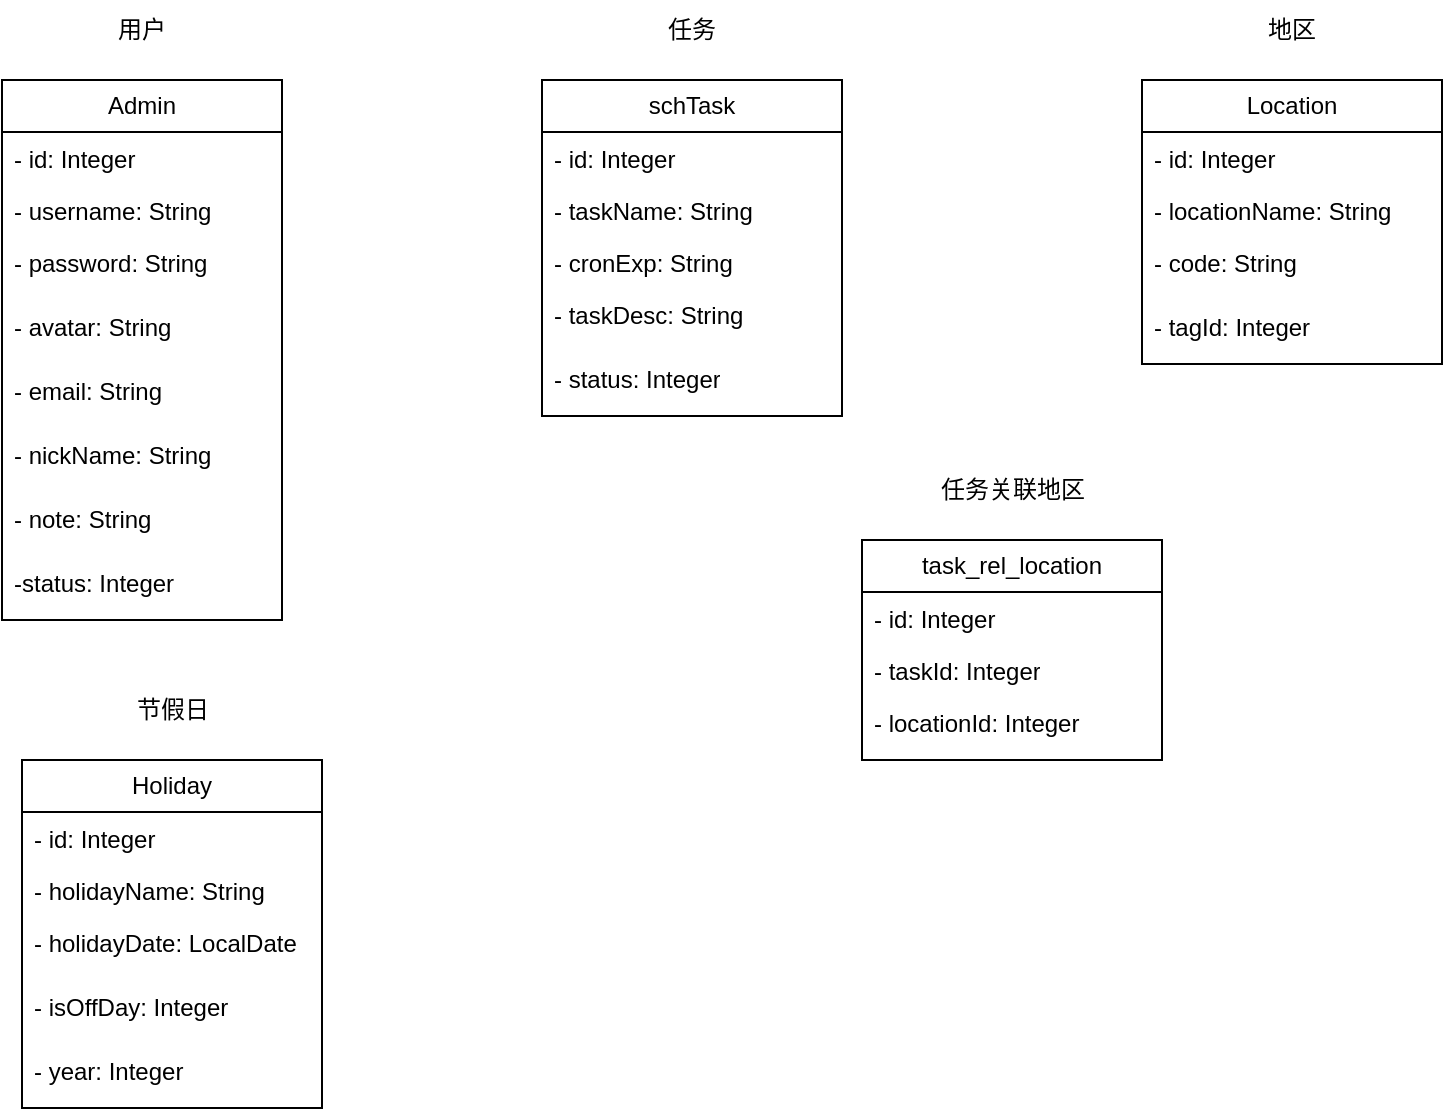 <mxfile version="24.2.5" type="device">
  <diagram name="Page-1" id="c4acf3e9-155e-7222-9cf6-157b1a14988f">
    <mxGraphModel dx="1434" dy="771" grid="1" gridSize="10" guides="1" tooltips="1" connect="1" arrows="1" fold="1" page="1" pageScale="1" pageWidth="850" pageHeight="1100" background="none" math="0" shadow="0">
      <root>
        <mxCell id="0" />
        <mxCell id="1" parent="0" />
        <mxCell id="4yvjOxMq2ZmPjksaTGEF-5" value="Admin" style="swimlane;fontStyle=0;childLayout=stackLayout;horizontal=1;startSize=26;fillColor=none;horizontalStack=0;resizeParent=1;resizeParentMax=0;resizeLast=0;collapsible=1;marginBottom=0;whiteSpace=wrap;html=1;" parent="1" vertex="1">
          <mxGeometry x="70" y="70" width="140" height="270" as="geometry">
            <mxRectangle x="70" y="70" width="70" height="30" as="alternateBounds" />
          </mxGeometry>
        </mxCell>
        <mxCell id="4yvjOxMq2ZmPjksaTGEF-7" value="- id: Integer" style="text;strokeColor=none;fillColor=none;align=left;verticalAlign=top;spacingLeft=4;spacingRight=4;overflow=hidden;rotatable=0;points=[[0,0.5],[1,0.5]];portConstraint=eastwest;whiteSpace=wrap;html=1;" parent="4yvjOxMq2ZmPjksaTGEF-5" vertex="1">
          <mxGeometry y="26" width="140" height="26" as="geometry" />
        </mxCell>
        <mxCell id="4yvjOxMq2ZmPjksaTGEF-6" value="- username: String" style="text;strokeColor=none;fillColor=none;align=left;verticalAlign=top;spacingLeft=4;spacingRight=4;overflow=hidden;rotatable=0;points=[[0,0.5],[1,0.5]];portConstraint=eastwest;whiteSpace=wrap;html=1;" parent="4yvjOxMq2ZmPjksaTGEF-5" vertex="1">
          <mxGeometry y="52" width="140" height="26" as="geometry" />
        </mxCell>
        <mxCell id="4yvjOxMq2ZmPjksaTGEF-8" value="- password: String" style="text;strokeColor=none;fillColor=none;align=left;verticalAlign=top;spacingLeft=4;spacingRight=4;overflow=hidden;rotatable=0;points=[[0,0.5],[1,0.5]];portConstraint=eastwest;whiteSpace=wrap;html=1;" parent="4yvjOxMq2ZmPjksaTGEF-5" vertex="1">
          <mxGeometry y="78" width="140" height="32" as="geometry" />
        </mxCell>
        <mxCell id="4yvjOxMq2ZmPjksaTGEF-17" value="- avatar: String" style="text;strokeColor=none;fillColor=none;align=left;verticalAlign=top;spacingLeft=4;spacingRight=4;overflow=hidden;rotatable=0;points=[[0,0.5],[1,0.5]];portConstraint=eastwest;whiteSpace=wrap;html=1;" parent="4yvjOxMq2ZmPjksaTGEF-5" vertex="1">
          <mxGeometry y="110" width="140" height="32" as="geometry" />
        </mxCell>
        <mxCell id="4yvjOxMq2ZmPjksaTGEF-18" value="- email: String" style="text;strokeColor=none;fillColor=none;align=left;verticalAlign=top;spacingLeft=4;spacingRight=4;overflow=hidden;rotatable=0;points=[[0,0.5],[1,0.5]];portConstraint=eastwest;whiteSpace=wrap;html=1;" parent="4yvjOxMq2ZmPjksaTGEF-5" vertex="1">
          <mxGeometry y="142" width="140" height="32" as="geometry" />
        </mxCell>
        <mxCell id="4yvjOxMq2ZmPjksaTGEF-19" value="- nickName: String" style="text;strokeColor=none;fillColor=none;align=left;verticalAlign=top;spacingLeft=4;spacingRight=4;overflow=hidden;rotatable=0;points=[[0,0.5],[1,0.5]];portConstraint=eastwest;whiteSpace=wrap;html=1;" parent="4yvjOxMq2ZmPjksaTGEF-5" vertex="1">
          <mxGeometry y="174" width="140" height="32" as="geometry" />
        </mxCell>
        <mxCell id="4yvjOxMq2ZmPjksaTGEF-20" value="- note: String" style="text;strokeColor=none;fillColor=none;align=left;verticalAlign=top;spacingLeft=4;spacingRight=4;overflow=hidden;rotatable=0;points=[[0,0.5],[1,0.5]];portConstraint=eastwest;whiteSpace=wrap;html=1;" parent="4yvjOxMq2ZmPjksaTGEF-5" vertex="1">
          <mxGeometry y="206" width="140" height="32" as="geometry" />
        </mxCell>
        <mxCell id="4yvjOxMq2ZmPjksaTGEF-21" value="-status: Integer" style="text;strokeColor=none;fillColor=none;align=left;verticalAlign=top;spacingLeft=4;spacingRight=4;overflow=hidden;rotatable=0;points=[[0,0.5],[1,0.5]];portConstraint=eastwest;whiteSpace=wrap;html=1;" parent="4yvjOxMq2ZmPjksaTGEF-5" vertex="1">
          <mxGeometry y="238" width="140" height="32" as="geometry" />
        </mxCell>
        <mxCell id="4yvjOxMq2ZmPjksaTGEF-25" value="Holiday" style="swimlane;fontStyle=0;childLayout=stackLayout;horizontal=1;startSize=26;fillColor=none;horizontalStack=0;resizeParent=1;resizeParentMax=0;resizeLast=0;collapsible=1;marginBottom=0;whiteSpace=wrap;html=1;" parent="1" vertex="1">
          <mxGeometry x="80" y="410" width="150" height="174" as="geometry">
            <mxRectangle x="70" y="70" width="70" height="30" as="alternateBounds" />
          </mxGeometry>
        </mxCell>
        <mxCell id="4yvjOxMq2ZmPjksaTGEF-26" value="- id: Integer" style="text;strokeColor=none;fillColor=none;align=left;verticalAlign=top;spacingLeft=4;spacingRight=4;overflow=hidden;rotatable=0;points=[[0,0.5],[1,0.5]];portConstraint=eastwest;whiteSpace=wrap;html=1;" parent="4yvjOxMq2ZmPjksaTGEF-25" vertex="1">
          <mxGeometry y="26" width="150" height="26" as="geometry" />
        </mxCell>
        <mxCell id="4yvjOxMq2ZmPjksaTGEF-27" value="- holidayName: String" style="text;strokeColor=none;fillColor=none;align=left;verticalAlign=top;spacingLeft=4;spacingRight=4;overflow=hidden;rotatable=0;points=[[0,0.5],[1,0.5]];portConstraint=eastwest;whiteSpace=wrap;html=1;" parent="4yvjOxMq2ZmPjksaTGEF-25" vertex="1">
          <mxGeometry y="52" width="150" height="26" as="geometry" />
        </mxCell>
        <mxCell id="4yvjOxMq2ZmPjksaTGEF-28" value="- holidayDate: LocalDate" style="text;strokeColor=none;fillColor=none;align=left;verticalAlign=top;spacingLeft=4;spacingRight=4;overflow=hidden;rotatable=0;points=[[0,0.5],[1,0.5]];portConstraint=eastwest;whiteSpace=wrap;html=1;" parent="4yvjOxMq2ZmPjksaTGEF-25" vertex="1">
          <mxGeometry y="78" width="150" height="32" as="geometry" />
        </mxCell>
        <mxCell id="4yvjOxMq2ZmPjksaTGEF-29" value="- isOffDay: Integer" style="text;strokeColor=none;fillColor=none;align=left;verticalAlign=top;spacingLeft=4;spacingRight=4;overflow=hidden;rotatable=0;points=[[0,0.5],[1,0.5]];portConstraint=eastwest;whiteSpace=wrap;html=1;" parent="4yvjOxMq2ZmPjksaTGEF-25" vertex="1">
          <mxGeometry y="110" width="150" height="32" as="geometry" />
        </mxCell>
        <mxCell id="4yvjOxMq2ZmPjksaTGEF-30" value="- year: Integer" style="text;strokeColor=none;fillColor=none;align=left;verticalAlign=top;spacingLeft=4;spacingRight=4;overflow=hidden;rotatable=0;points=[[0,0.5],[1,0.5]];portConstraint=eastwest;whiteSpace=wrap;html=1;" parent="4yvjOxMq2ZmPjksaTGEF-25" vertex="1">
          <mxGeometry y="142" width="150" height="32" as="geometry" />
        </mxCell>
        <mxCell id="4yvjOxMq2ZmPjksaTGEF-34" value="schTask" style="swimlane;fontStyle=0;childLayout=stackLayout;horizontal=1;startSize=26;fillColor=none;horizontalStack=0;resizeParent=1;resizeParentMax=0;resizeLast=0;collapsible=1;marginBottom=0;whiteSpace=wrap;html=1;" parent="1" vertex="1">
          <mxGeometry x="340" y="70" width="150" height="168" as="geometry">
            <mxRectangle x="70" y="70" width="70" height="30" as="alternateBounds" />
          </mxGeometry>
        </mxCell>
        <mxCell id="4yvjOxMq2ZmPjksaTGEF-35" value="- id: Integer" style="text;strokeColor=none;fillColor=none;align=left;verticalAlign=top;spacingLeft=4;spacingRight=4;overflow=hidden;rotatable=0;points=[[0,0.5],[1,0.5]];portConstraint=eastwest;whiteSpace=wrap;html=1;" parent="4yvjOxMq2ZmPjksaTGEF-34" vertex="1">
          <mxGeometry y="26" width="150" height="26" as="geometry" />
        </mxCell>
        <mxCell id="4yvjOxMq2ZmPjksaTGEF-52" value="- taskName: String" style="text;strokeColor=none;fillColor=none;align=left;verticalAlign=top;spacingLeft=4;spacingRight=4;overflow=hidden;rotatable=0;points=[[0,0.5],[1,0.5]];portConstraint=eastwest;whiteSpace=wrap;html=1;" parent="4yvjOxMq2ZmPjksaTGEF-34" vertex="1">
          <mxGeometry y="52" width="150" height="26" as="geometry" />
        </mxCell>
        <mxCell id="4yvjOxMq2ZmPjksaTGEF-36" value="- cronExp: String" style="text;strokeColor=none;fillColor=none;align=left;verticalAlign=top;spacingLeft=4;spacingRight=4;overflow=hidden;rotatable=0;points=[[0,0.5],[1,0.5]];portConstraint=eastwest;whiteSpace=wrap;html=1;" parent="4yvjOxMq2ZmPjksaTGEF-34" vertex="1">
          <mxGeometry y="78" width="150" height="26" as="geometry" />
        </mxCell>
        <mxCell id="4yvjOxMq2ZmPjksaTGEF-37" value="- taskDesc: String" style="text;strokeColor=none;fillColor=none;align=left;verticalAlign=top;spacingLeft=4;spacingRight=4;overflow=hidden;rotatable=0;points=[[0,0.5],[1,0.5]];portConstraint=eastwest;whiteSpace=wrap;html=1;" parent="4yvjOxMq2ZmPjksaTGEF-34" vertex="1">
          <mxGeometry y="104" width="150" height="32" as="geometry" />
        </mxCell>
        <mxCell id="4yvjOxMq2ZmPjksaTGEF-38" value="- status: Integer" style="text;strokeColor=none;fillColor=none;align=left;verticalAlign=top;spacingLeft=4;spacingRight=4;overflow=hidden;rotatable=0;points=[[0,0.5],[1,0.5]];portConstraint=eastwest;whiteSpace=wrap;html=1;" parent="4yvjOxMq2ZmPjksaTGEF-34" vertex="1">
          <mxGeometry y="136" width="150" height="32" as="geometry" />
        </mxCell>
        <mxCell id="4yvjOxMq2ZmPjksaTGEF-40" value="Location" style="swimlane;fontStyle=0;childLayout=stackLayout;horizontal=1;startSize=26;fillColor=none;horizontalStack=0;resizeParent=1;resizeParentMax=0;resizeLast=0;collapsible=1;marginBottom=0;whiteSpace=wrap;html=1;" parent="1" vertex="1">
          <mxGeometry x="640" y="70" width="150" height="142" as="geometry">
            <mxRectangle x="70" y="70" width="70" height="30" as="alternateBounds" />
          </mxGeometry>
        </mxCell>
        <mxCell id="4yvjOxMq2ZmPjksaTGEF-41" value="- id: Integer" style="text;strokeColor=none;fillColor=none;align=left;verticalAlign=top;spacingLeft=4;spacingRight=4;overflow=hidden;rotatable=0;points=[[0,0.5],[1,0.5]];portConstraint=eastwest;whiteSpace=wrap;html=1;" parent="4yvjOxMq2ZmPjksaTGEF-40" vertex="1">
          <mxGeometry y="26" width="150" height="26" as="geometry" />
        </mxCell>
        <mxCell id="4yvjOxMq2ZmPjksaTGEF-42" value="- locationName: String" style="text;strokeColor=none;fillColor=none;align=left;verticalAlign=top;spacingLeft=4;spacingRight=4;overflow=hidden;rotatable=0;points=[[0,0.5],[1,0.5]];portConstraint=eastwest;whiteSpace=wrap;html=1;" parent="4yvjOxMq2ZmPjksaTGEF-40" vertex="1">
          <mxGeometry y="52" width="150" height="26" as="geometry" />
        </mxCell>
        <mxCell id="4yvjOxMq2ZmPjksaTGEF-43" value="- code: String" style="text;strokeColor=none;fillColor=none;align=left;verticalAlign=top;spacingLeft=4;spacingRight=4;overflow=hidden;rotatable=0;points=[[0,0.5],[1,0.5]];portConstraint=eastwest;whiteSpace=wrap;html=1;" parent="4yvjOxMq2ZmPjksaTGEF-40" vertex="1">
          <mxGeometry y="78" width="150" height="32" as="geometry" />
        </mxCell>
        <mxCell id="I5gcvgwcy94g8CT0Y4fA-2" value="- tagId: Integer" style="text;strokeColor=none;fillColor=none;align=left;verticalAlign=top;spacingLeft=4;spacingRight=4;overflow=hidden;rotatable=0;points=[[0,0.5],[1,0.5]];portConstraint=eastwest;whiteSpace=wrap;html=1;" vertex="1" parent="4yvjOxMq2ZmPjksaTGEF-40">
          <mxGeometry y="110" width="150" height="32" as="geometry" />
        </mxCell>
        <mxCell id="I5gcvgwcy94g8CT0Y4fA-3" value="task_rel_location" style="swimlane;fontStyle=0;childLayout=stackLayout;horizontal=1;startSize=26;fillColor=none;horizontalStack=0;resizeParent=1;resizeParentMax=0;resizeLast=0;collapsible=1;marginBottom=0;whiteSpace=wrap;html=1;" vertex="1" parent="1">
          <mxGeometry x="500" y="300" width="150" height="110" as="geometry">
            <mxRectangle x="70" y="70" width="70" height="30" as="alternateBounds" />
          </mxGeometry>
        </mxCell>
        <mxCell id="I5gcvgwcy94g8CT0Y4fA-4" value="- id: Integer" style="text;strokeColor=none;fillColor=none;align=left;verticalAlign=top;spacingLeft=4;spacingRight=4;overflow=hidden;rotatable=0;points=[[0,0.5],[1,0.5]];portConstraint=eastwest;whiteSpace=wrap;html=1;" vertex="1" parent="I5gcvgwcy94g8CT0Y4fA-3">
          <mxGeometry y="26" width="150" height="26" as="geometry" />
        </mxCell>
        <mxCell id="I5gcvgwcy94g8CT0Y4fA-5" value="- taskId: Integer" style="text;strokeColor=none;fillColor=none;align=left;verticalAlign=top;spacingLeft=4;spacingRight=4;overflow=hidden;rotatable=0;points=[[0,0.5],[1,0.5]];portConstraint=eastwest;whiteSpace=wrap;html=1;" vertex="1" parent="I5gcvgwcy94g8CT0Y4fA-3">
          <mxGeometry y="52" width="150" height="26" as="geometry" />
        </mxCell>
        <mxCell id="I5gcvgwcy94g8CT0Y4fA-6" value="- locationId: Integer" style="text;strokeColor=none;fillColor=none;align=left;verticalAlign=top;spacingLeft=4;spacingRight=4;overflow=hidden;rotatable=0;points=[[0,0.5],[1,0.5]];portConstraint=eastwest;whiteSpace=wrap;html=1;" vertex="1" parent="I5gcvgwcy94g8CT0Y4fA-3">
          <mxGeometry y="78" width="150" height="32" as="geometry" />
        </mxCell>
        <mxCell id="I5gcvgwcy94g8CT0Y4fA-9" value="用户" style="text;html=1;align=center;verticalAlign=middle;whiteSpace=wrap;rounded=0;" vertex="1" parent="1">
          <mxGeometry x="110" y="30" width="60" height="30" as="geometry" />
        </mxCell>
        <mxCell id="I5gcvgwcy94g8CT0Y4fA-10" value="任务" style="text;html=1;align=center;verticalAlign=middle;whiteSpace=wrap;rounded=0;" vertex="1" parent="1">
          <mxGeometry x="385" y="30" width="60" height="30" as="geometry" />
        </mxCell>
        <mxCell id="I5gcvgwcy94g8CT0Y4fA-11" value="地区" style="text;html=1;align=center;verticalAlign=middle;whiteSpace=wrap;rounded=0;" vertex="1" parent="1">
          <mxGeometry x="685" y="30" width="60" height="30" as="geometry" />
        </mxCell>
        <mxCell id="I5gcvgwcy94g8CT0Y4fA-12" value="任务关联地区" style="text;html=1;align=center;verticalAlign=middle;whiteSpace=wrap;rounded=0;" vertex="1" parent="1">
          <mxGeometry x="532.5" y="260" width="85" height="30" as="geometry" />
        </mxCell>
        <mxCell id="I5gcvgwcy94g8CT0Y4fA-13" value="节假日" style="text;html=1;align=center;verticalAlign=middle;whiteSpace=wrap;rounded=0;" vertex="1" parent="1">
          <mxGeometry x="112.5" y="370" width="85" height="30" as="geometry" />
        </mxCell>
      </root>
    </mxGraphModel>
  </diagram>
</mxfile>
